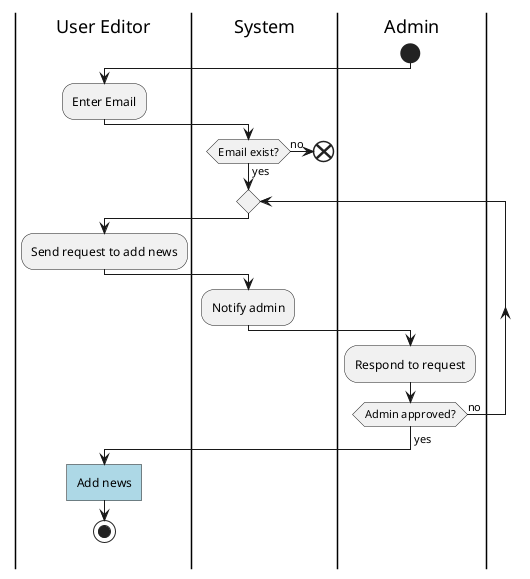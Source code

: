 
@startuml Activity
|User Editor|
|System|
|Admin|
start
|User Editor|
:Enter Email;
|System|
if(Email exist?) then(no)
  end
else (yes)
repeat
|User Editor|
:Send request to add news;
|System|
:Notify admin;
|Admin|
:Respond to request;
repeat while(Admin approved?) is(no)
->yes;
|User Editor|
  #LightBlue:Add news]
stop

@enduml

